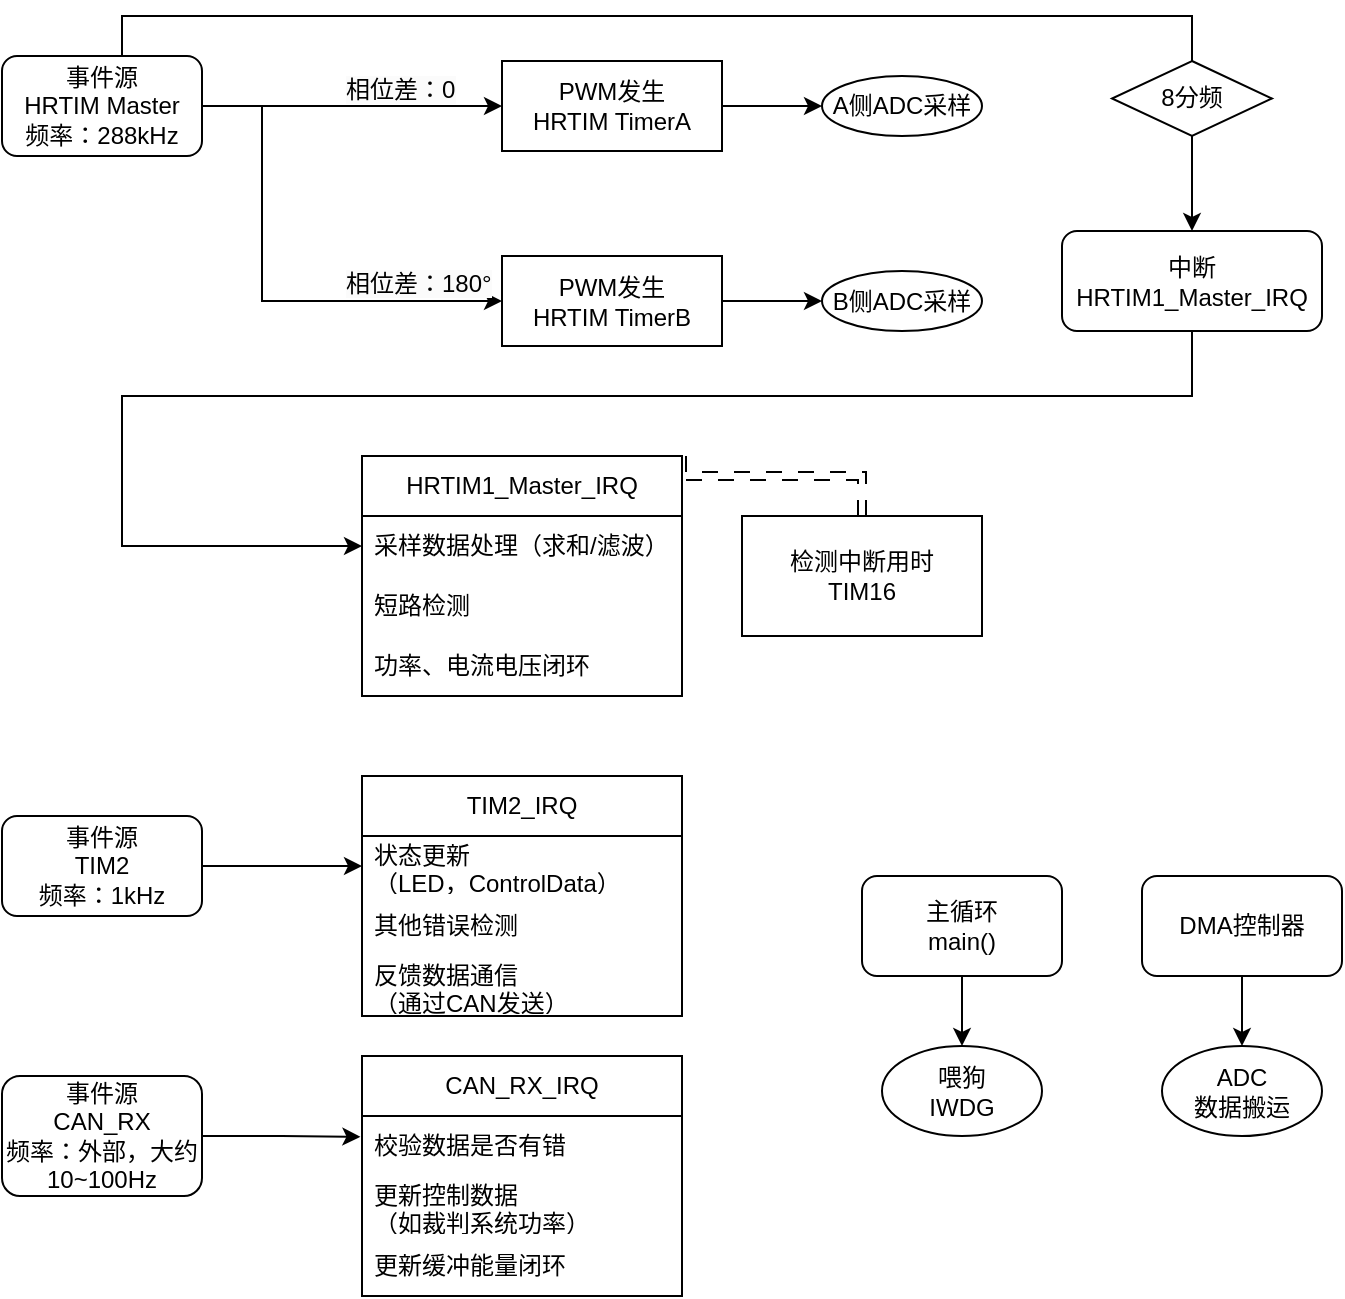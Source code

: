 <mxfile version="24.7.16">
  <diagram name="第 1 页" id="p8YWe2DxDTa7Mp6vR5pf">
    <mxGraphModel dx="1279" dy="659" grid="1" gridSize="10" guides="1" tooltips="1" connect="1" arrows="1" fold="1" page="1" pageScale="1" pageWidth="827" pageHeight="1169" math="0" shadow="0">
      <root>
        <mxCell id="0" />
        <mxCell id="1" parent="0" />
        <mxCell id="fBuMYQUXdGxi1lJniXzQ-5" style="edgeStyle=orthogonalEdgeStyle;rounded=0;orthogonalLoop=1;jettySize=auto;html=1;exitX=1;exitY=0.5;exitDx=0;exitDy=0;entryX=0;entryY=0.5;entryDx=0;entryDy=0;" edge="1" parent="1" source="fBuMYQUXdGxi1lJniXzQ-1" target="fBuMYQUXdGxi1lJniXzQ-4">
          <mxGeometry relative="1" as="geometry" />
        </mxCell>
        <mxCell id="fBuMYQUXdGxi1lJniXzQ-7" style="edgeStyle=orthogonalEdgeStyle;rounded=0;orthogonalLoop=1;jettySize=auto;html=1;exitX=1;exitY=0.5;exitDx=0;exitDy=0;entryX=0;entryY=0.5;entryDx=0;entryDy=0;" edge="1" parent="1" source="fBuMYQUXdGxi1lJniXzQ-1" target="fBuMYQUXdGxi1lJniXzQ-6">
          <mxGeometry relative="1" as="geometry">
            <Array as="points">
              <mxPoint x="200" y="155" />
              <mxPoint x="200" y="253" />
            </Array>
          </mxGeometry>
        </mxCell>
        <mxCell id="fBuMYQUXdGxi1lJniXzQ-15" style="edgeStyle=orthogonalEdgeStyle;rounded=0;orthogonalLoop=1;jettySize=auto;html=1;exitX=1;exitY=0.5;exitDx=0;exitDy=0;entryX=0.5;entryY=0;entryDx=0;entryDy=0;" edge="1" parent="1" source="fBuMYQUXdGxi1lJniXzQ-1" target="fBuMYQUXdGxi1lJniXzQ-14">
          <mxGeometry relative="1" as="geometry">
            <mxPoint x="230" y="110" as="targetPoint" />
            <Array as="points">
              <mxPoint x="130" y="155" />
              <mxPoint x="130" y="110" />
              <mxPoint x="665" y="110" />
            </Array>
          </mxGeometry>
        </mxCell>
        <mxCell id="fBuMYQUXdGxi1lJniXzQ-1" value="事件源&lt;div&gt;HRTIM Master&lt;/div&gt;&lt;div&gt;频率：288kHz&lt;/div&gt;" style="rounded=1;whiteSpace=wrap;html=1;" vertex="1" parent="1">
          <mxGeometry x="70" y="130" width="100" height="50" as="geometry" />
        </mxCell>
        <mxCell id="fBuMYQUXdGxi1lJniXzQ-30" style="edgeStyle=orthogonalEdgeStyle;rounded=0;orthogonalLoop=1;jettySize=auto;html=1;exitX=1;exitY=0.5;exitDx=0;exitDy=0;entryX=0;entryY=0.5;entryDx=0;entryDy=0;" edge="1" parent="1" source="fBuMYQUXdGxi1lJniXzQ-3" target="fBuMYQUXdGxi1lJniXzQ-26">
          <mxGeometry relative="1" as="geometry" />
        </mxCell>
        <mxCell id="fBuMYQUXdGxi1lJniXzQ-3" value="事件源&lt;div&gt;TIM2&lt;/div&gt;&lt;div&gt;&lt;span style=&quot;background-color: initial;&quot;&gt;频率：1kHz&lt;/span&gt;&lt;/div&gt;" style="rounded=1;whiteSpace=wrap;html=1;" vertex="1" parent="1">
          <mxGeometry x="70" y="510" width="100" height="50" as="geometry" />
        </mxCell>
        <mxCell id="fBuMYQUXdGxi1lJniXzQ-11" style="edgeStyle=orthogonalEdgeStyle;rounded=0;orthogonalLoop=1;jettySize=auto;html=1;exitX=1;exitY=0.5;exitDx=0;exitDy=0;entryX=0;entryY=0.5;entryDx=0;entryDy=0;" edge="1" parent="1" source="fBuMYQUXdGxi1lJniXzQ-4" target="fBuMYQUXdGxi1lJniXzQ-8">
          <mxGeometry relative="1" as="geometry" />
        </mxCell>
        <mxCell id="fBuMYQUXdGxi1lJniXzQ-4" value="&lt;div&gt;PWM发生&lt;/div&gt;HRTIM TimerA" style="rounded=0;whiteSpace=wrap;html=1;" vertex="1" parent="1">
          <mxGeometry x="320" y="132.5" width="110" height="45" as="geometry" />
        </mxCell>
        <mxCell id="fBuMYQUXdGxi1lJniXzQ-13" style="edgeStyle=orthogonalEdgeStyle;rounded=0;orthogonalLoop=1;jettySize=auto;html=1;exitX=1;exitY=0.5;exitDx=0;exitDy=0;entryX=0;entryY=0.5;entryDx=0;entryDy=0;" edge="1" parent="1" source="fBuMYQUXdGxi1lJniXzQ-6" target="fBuMYQUXdGxi1lJniXzQ-12">
          <mxGeometry relative="1" as="geometry" />
        </mxCell>
        <mxCell id="fBuMYQUXdGxi1lJniXzQ-6" value="&lt;div&gt;PWM发生&lt;/div&gt;HRTIM TimerB" style="rounded=0;whiteSpace=wrap;html=1;" vertex="1" parent="1">
          <mxGeometry x="320" y="230" width="110" height="45" as="geometry" />
        </mxCell>
        <mxCell id="fBuMYQUXdGxi1lJniXzQ-8" value="A侧ADC采样" style="ellipse;whiteSpace=wrap;html=1;" vertex="1" parent="1">
          <mxGeometry x="480" y="140" width="80" height="30" as="geometry" />
        </mxCell>
        <mxCell id="fBuMYQUXdGxi1lJniXzQ-9" value="&lt;span style=&quot;color: rgb(0, 0, 0); font-family: Helvetica; font-size: 12px; font-style: normal; font-variant-ligatures: normal; font-variant-caps: normal; font-weight: 400; letter-spacing: normal; orphans: 2; text-align: center; text-indent: 0px; text-transform: none; widows: 2; word-spacing: 0px; -webkit-text-stroke-width: 0px; white-space: normal; background-color: rgb(251, 251, 251); text-decoration-thickness: initial; text-decoration-style: initial; text-decoration-color: initial; display: inline !important; float: none;&quot;&gt;相位差：0&lt;/span&gt;" style="text;whiteSpace=wrap;html=1;" vertex="1" parent="1">
          <mxGeometry x="240" y="132.5" width="90" height="40" as="geometry" />
        </mxCell>
        <mxCell id="fBuMYQUXdGxi1lJniXzQ-10" value="&lt;span style=&quot;color: rgb(0, 0, 0); font-family: Helvetica; font-size: 12px; font-style: normal; font-variant-ligatures: normal; font-variant-caps: normal; font-weight: 400; letter-spacing: normal; orphans: 2; text-align: center; text-indent: 0px; text-transform: none; widows: 2; word-spacing: 0px; -webkit-text-stroke-width: 0px; white-space: normal; background-color: rgb(251, 251, 251); text-decoration-thickness: initial; text-decoration-style: initial; text-decoration-color: initial; display: inline !important; float: none;&quot;&gt;相位差：180°&lt;/span&gt;" style="text;whiteSpace=wrap;html=1;" vertex="1" parent="1">
          <mxGeometry x="240" y="230" width="110" height="40" as="geometry" />
        </mxCell>
        <mxCell id="fBuMYQUXdGxi1lJniXzQ-12" value="B侧ADC采样" style="ellipse;whiteSpace=wrap;html=1;" vertex="1" parent="1">
          <mxGeometry x="480" y="237.5" width="80" height="30" as="geometry" />
        </mxCell>
        <mxCell id="fBuMYQUXdGxi1lJniXzQ-24" style="edgeStyle=orthogonalEdgeStyle;rounded=0;orthogonalLoop=1;jettySize=auto;html=1;exitX=0.5;exitY=1;exitDx=0;exitDy=0;entryX=0;entryY=0.5;entryDx=0;entryDy=0;" edge="1" parent="1" source="fBuMYQUXdGxi1lJniXzQ-14" target="fBuMYQUXdGxi1lJniXzQ-18">
          <mxGeometry relative="1" as="geometry">
            <Array as="points">
              <mxPoint x="665" y="300" />
              <mxPoint x="130" y="300" />
              <mxPoint x="130" y="375" />
            </Array>
          </mxGeometry>
        </mxCell>
        <mxCell id="fBuMYQUXdGxi1lJniXzQ-14" value="中断&lt;div&gt;&lt;span style=&quot;font-size: 12px;&quot;&gt;HRTIM1_Master_IRQ&lt;/span&gt;&lt;br&gt;&lt;/div&gt;" style="rounded=1;whiteSpace=wrap;html=1;" vertex="1" parent="1">
          <mxGeometry x="600" y="217.5" width="130" height="50" as="geometry" />
        </mxCell>
        <mxCell id="fBuMYQUXdGxi1lJniXzQ-23" style="edgeStyle=orthogonalEdgeStyle;rounded=0;orthogonalLoop=1;jettySize=auto;html=1;exitX=1;exitY=0;exitDx=0;exitDy=0;entryX=0.5;entryY=0;entryDx=0;entryDy=0;dashed=1;dashPattern=8 8;shape=link;" edge="1" parent="1" source="fBuMYQUXdGxi1lJniXzQ-17" target="fBuMYQUXdGxi1lJniXzQ-21">
          <mxGeometry relative="1" as="geometry">
            <Array as="points">
              <mxPoint x="410" y="340" />
              <mxPoint x="500" y="340" />
            </Array>
          </mxGeometry>
        </mxCell>
        <mxCell id="fBuMYQUXdGxi1lJniXzQ-17" value="HRTIM1_Master_IRQ" style="swimlane;fontStyle=0;childLayout=stackLayout;horizontal=1;startSize=30;horizontalStack=0;resizeParent=1;resizeParentMax=0;resizeLast=0;collapsible=1;marginBottom=0;whiteSpace=wrap;html=1;" vertex="1" parent="1">
          <mxGeometry x="250" y="330" width="160" height="120" as="geometry" />
        </mxCell>
        <mxCell id="fBuMYQUXdGxi1lJniXzQ-18" value="采样数据处理（求和/滤波）" style="text;strokeColor=none;fillColor=none;align=left;verticalAlign=middle;spacingLeft=4;spacingRight=4;overflow=hidden;points=[[0,0.5],[1,0.5]];portConstraint=eastwest;rotatable=0;whiteSpace=wrap;html=1;" vertex="1" parent="fBuMYQUXdGxi1lJniXzQ-17">
          <mxGeometry y="30" width="160" height="30" as="geometry" />
        </mxCell>
        <mxCell id="fBuMYQUXdGxi1lJniXzQ-19" value="短路检测" style="text;strokeColor=none;fillColor=none;align=left;verticalAlign=middle;spacingLeft=4;spacingRight=4;overflow=hidden;points=[[0,0.5],[1,0.5]];portConstraint=eastwest;rotatable=0;whiteSpace=wrap;html=1;" vertex="1" parent="fBuMYQUXdGxi1lJniXzQ-17">
          <mxGeometry y="60" width="160" height="30" as="geometry" />
        </mxCell>
        <mxCell id="fBuMYQUXdGxi1lJniXzQ-20" value="功率、电流电压闭环" style="text;strokeColor=none;fillColor=none;align=left;verticalAlign=middle;spacingLeft=4;spacingRight=4;overflow=hidden;points=[[0,0.5],[1,0.5]];portConstraint=eastwest;rotatable=0;whiteSpace=wrap;html=1;" vertex="1" parent="fBuMYQUXdGxi1lJniXzQ-17">
          <mxGeometry y="90" width="160" height="30" as="geometry" />
        </mxCell>
        <mxCell id="fBuMYQUXdGxi1lJniXzQ-21" value="&lt;div&gt;检测中断用时&lt;/div&gt;TIM16" style="rounded=0;whiteSpace=wrap;html=1;" vertex="1" parent="1">
          <mxGeometry x="440" y="360" width="120" height="60" as="geometry" />
        </mxCell>
        <mxCell id="fBuMYQUXdGxi1lJniXzQ-25" value="TIM2_IRQ" style="swimlane;fontStyle=0;childLayout=stackLayout;horizontal=1;startSize=30;horizontalStack=0;resizeParent=1;resizeParentMax=0;resizeLast=0;collapsible=1;marginBottom=0;whiteSpace=wrap;html=1;" vertex="1" parent="1">
          <mxGeometry x="250" y="490" width="160" height="120" as="geometry" />
        </mxCell>
        <mxCell id="fBuMYQUXdGxi1lJniXzQ-26" value="状态更新&lt;div&gt;（LED，ControlData）&lt;/div&gt;" style="text;strokeColor=none;fillColor=none;align=left;verticalAlign=middle;spacingLeft=4;spacingRight=4;overflow=hidden;points=[[0,0.5],[1,0.5]];portConstraint=eastwest;rotatable=0;whiteSpace=wrap;html=1;" vertex="1" parent="fBuMYQUXdGxi1lJniXzQ-25">
          <mxGeometry y="30" width="160" height="30" as="geometry" />
        </mxCell>
        <mxCell id="fBuMYQUXdGxi1lJniXzQ-27" value="其他错误检测" style="text;strokeColor=none;fillColor=none;align=left;verticalAlign=middle;spacingLeft=4;spacingRight=4;overflow=hidden;points=[[0,0.5],[1,0.5]];portConstraint=eastwest;rotatable=0;whiteSpace=wrap;html=1;" vertex="1" parent="fBuMYQUXdGxi1lJniXzQ-25">
          <mxGeometry y="60" width="160" height="30" as="geometry" />
        </mxCell>
        <mxCell id="fBuMYQUXdGxi1lJniXzQ-28" value="反馈数据通信&lt;div&gt;（通过CAN发送）&lt;/div&gt;" style="text;strokeColor=none;fillColor=none;align=left;verticalAlign=middle;spacingLeft=4;spacingRight=4;overflow=hidden;points=[[0,0.5],[1,0.5]];portConstraint=eastwest;rotatable=0;whiteSpace=wrap;html=1;" vertex="1" parent="fBuMYQUXdGxi1lJniXzQ-25">
          <mxGeometry y="90" width="160" height="30" as="geometry" />
        </mxCell>
        <mxCell id="fBuMYQUXdGxi1lJniXzQ-36" style="edgeStyle=orthogonalEdgeStyle;rounded=0;orthogonalLoop=1;jettySize=auto;html=1;exitX=1;exitY=0.5;exitDx=0;exitDy=0;entryX=-0.005;entryY=0.346;entryDx=0;entryDy=0;entryPerimeter=0;" edge="1" parent="1" source="fBuMYQUXdGxi1lJniXzQ-31" target="fBuMYQUXdGxi1lJniXzQ-33">
          <mxGeometry relative="1" as="geometry" />
        </mxCell>
        <mxCell id="fBuMYQUXdGxi1lJniXzQ-31" value="事件源&lt;div&gt;CAN_RX&lt;/div&gt;&lt;div&gt;&lt;span style=&quot;background-color: initial;&quot;&gt;频率：外部，大约10~100Hz&lt;/span&gt;&lt;/div&gt;" style="rounded=1;whiteSpace=wrap;html=1;" vertex="1" parent="1">
          <mxGeometry x="70" y="640" width="100" height="60" as="geometry" />
        </mxCell>
        <mxCell id="fBuMYQUXdGxi1lJniXzQ-32" value="CAN_RX_IRQ" style="swimlane;fontStyle=0;childLayout=stackLayout;horizontal=1;startSize=30;horizontalStack=0;resizeParent=1;resizeParentMax=0;resizeLast=0;collapsible=1;marginBottom=0;whiteSpace=wrap;html=1;" vertex="1" parent="1">
          <mxGeometry x="250" y="630" width="160" height="120" as="geometry" />
        </mxCell>
        <mxCell id="fBuMYQUXdGxi1lJniXzQ-33" value="校验数据是否有错" style="text;strokeColor=none;fillColor=none;align=left;verticalAlign=middle;spacingLeft=4;spacingRight=4;overflow=hidden;points=[[0,0.5],[1,0.5]];portConstraint=eastwest;rotatable=0;whiteSpace=wrap;html=1;" vertex="1" parent="fBuMYQUXdGxi1lJniXzQ-32">
          <mxGeometry y="30" width="160" height="30" as="geometry" />
        </mxCell>
        <mxCell id="fBuMYQUXdGxi1lJniXzQ-34" value="更新控制数据&lt;div&gt;（如裁判系统功率）&lt;/div&gt;" style="text;strokeColor=none;fillColor=none;align=left;verticalAlign=middle;spacingLeft=4;spacingRight=4;overflow=hidden;points=[[0,0.5],[1,0.5]];portConstraint=eastwest;rotatable=0;whiteSpace=wrap;html=1;" vertex="1" parent="fBuMYQUXdGxi1lJniXzQ-32">
          <mxGeometry y="60" width="160" height="30" as="geometry" />
        </mxCell>
        <mxCell id="fBuMYQUXdGxi1lJniXzQ-35" value="更新缓冲能量闭环" style="text;strokeColor=none;fillColor=none;align=left;verticalAlign=middle;spacingLeft=4;spacingRight=4;overflow=hidden;points=[[0,0.5],[1,0.5]];portConstraint=eastwest;rotatable=0;whiteSpace=wrap;html=1;" vertex="1" parent="fBuMYQUXdGxi1lJniXzQ-32">
          <mxGeometry y="90" width="160" height="30" as="geometry" />
        </mxCell>
        <mxCell id="fBuMYQUXdGxi1lJniXzQ-39" style="edgeStyle=orthogonalEdgeStyle;rounded=0;orthogonalLoop=1;jettySize=auto;html=1;exitX=0.5;exitY=1;exitDx=0;exitDy=0;entryX=0.5;entryY=0;entryDx=0;entryDy=0;" edge="1" parent="1" source="fBuMYQUXdGxi1lJniXzQ-37" target="fBuMYQUXdGxi1lJniXzQ-38">
          <mxGeometry relative="1" as="geometry" />
        </mxCell>
        <mxCell id="fBuMYQUXdGxi1lJniXzQ-37" value="主循环&lt;div&gt;main()&lt;/div&gt;" style="rounded=1;whiteSpace=wrap;html=1;" vertex="1" parent="1">
          <mxGeometry x="500" y="540" width="100" height="50" as="geometry" />
        </mxCell>
        <mxCell id="fBuMYQUXdGxi1lJniXzQ-38" value="喂狗&lt;div&gt;IWDG&lt;/div&gt;" style="ellipse;whiteSpace=wrap;html=1;" vertex="1" parent="1">
          <mxGeometry x="510" y="625" width="80" height="45" as="geometry" />
        </mxCell>
        <mxCell id="fBuMYQUXdGxi1lJniXzQ-40" style="edgeStyle=orthogonalEdgeStyle;rounded=0;orthogonalLoop=1;jettySize=auto;html=1;exitX=0.5;exitY=1;exitDx=0;exitDy=0;entryX=0.5;entryY=0;entryDx=0;entryDy=0;" edge="1" parent="1" source="fBuMYQUXdGxi1lJniXzQ-41" target="fBuMYQUXdGxi1lJniXzQ-42">
          <mxGeometry relative="1" as="geometry" />
        </mxCell>
        <mxCell id="fBuMYQUXdGxi1lJniXzQ-41" value="DMA控制器" style="rounded=1;whiteSpace=wrap;html=1;" vertex="1" parent="1">
          <mxGeometry x="640" y="540" width="100" height="50" as="geometry" />
        </mxCell>
        <mxCell id="fBuMYQUXdGxi1lJniXzQ-42" value="ADC&lt;div&gt;数据搬运&lt;/div&gt;" style="ellipse;whiteSpace=wrap;html=1;" vertex="1" parent="1">
          <mxGeometry x="650" y="625" width="80" height="45" as="geometry" />
        </mxCell>
        <mxCell id="fBuMYQUXdGxi1lJniXzQ-43" value="8分频" style="rhombus;whiteSpace=wrap;html=1;" vertex="1" parent="1">
          <mxGeometry x="625" y="132.5" width="80" height="37.5" as="geometry" />
        </mxCell>
      </root>
    </mxGraphModel>
  </diagram>
</mxfile>
